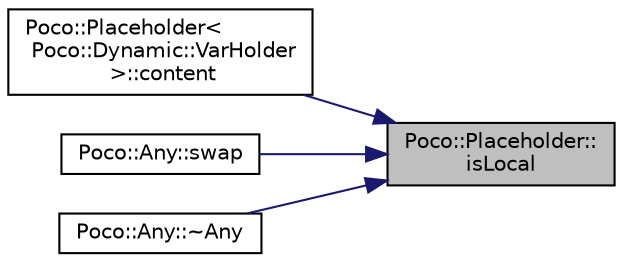 digraph "Poco::Placeholder::isLocal"
{
 // LATEX_PDF_SIZE
  edge [fontname="Helvetica",fontsize="10",labelfontname="Helvetica",labelfontsize="10"];
  node [fontname="Helvetica",fontsize="10",shape=record];
  rankdir="RL";
  Node1 [label="Poco::Placeholder::\lisLocal",height=0.2,width=0.4,color="black", fillcolor="grey75", style="filled", fontcolor="black",tooltip=" "];
  Node1 -> Node2 [dir="back",color="midnightblue",fontsize="10",style="solid",fontname="Helvetica"];
  Node2 [label="Poco::Placeholder\<\l Poco::Dynamic::VarHolder\l \>::content",height=0.2,width=0.4,color="black", fillcolor="white", style="filled",URL="$unionPoco_1_1Placeholder.html#aa29a09ca3519f3785002222d8c215017",tooltip=" "];
  Node1 -> Node3 [dir="back",color="midnightblue",fontsize="10",style="solid",fontname="Helvetica"];
  Node3 [label="Poco::Any::swap",height=0.2,width=0.4,color="black", fillcolor="white", style="filled",URL="$classPoco_1_1Any.html#a4cf7ac92d4a20354233c452ad26c8a76",tooltip=" "];
  Node1 -> Node4 [dir="back",color="midnightblue",fontsize="10",style="solid",fontname="Helvetica"];
  Node4 [label="Poco::Any::~Any",height=0.2,width=0.4,color="black", fillcolor="white", style="filled",URL="$classPoco_1_1Any.html#a038fff55800a4602f19d85c458285b8a",tooltip=" "];
}
